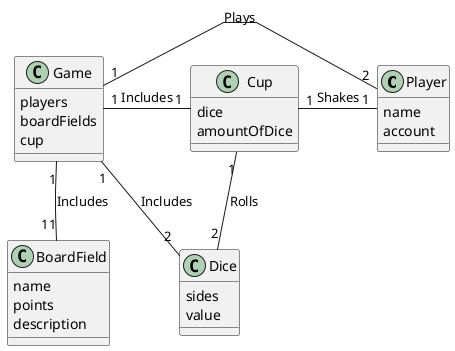 @startuml domain_model
skinparam linetype polyline
class Player {
    name
    account

}
class Game {
    players
    boardFields
    cup

}
class Cup {
    dice
    amountOfDice

}
class BoardField {
    name
    points
    description
}
class Dice {
    sides
    value
}

Game "1" - "1" Cup: Includes
Game "1" - "2" Player: Plays
Game "1" -- "11" BoardField: Includes
Game "1" -- "2" Dice: Includes
Cup "1" - "1" Player: Shakes
Cup "1" - "2" Dice: Rolls

@enduml